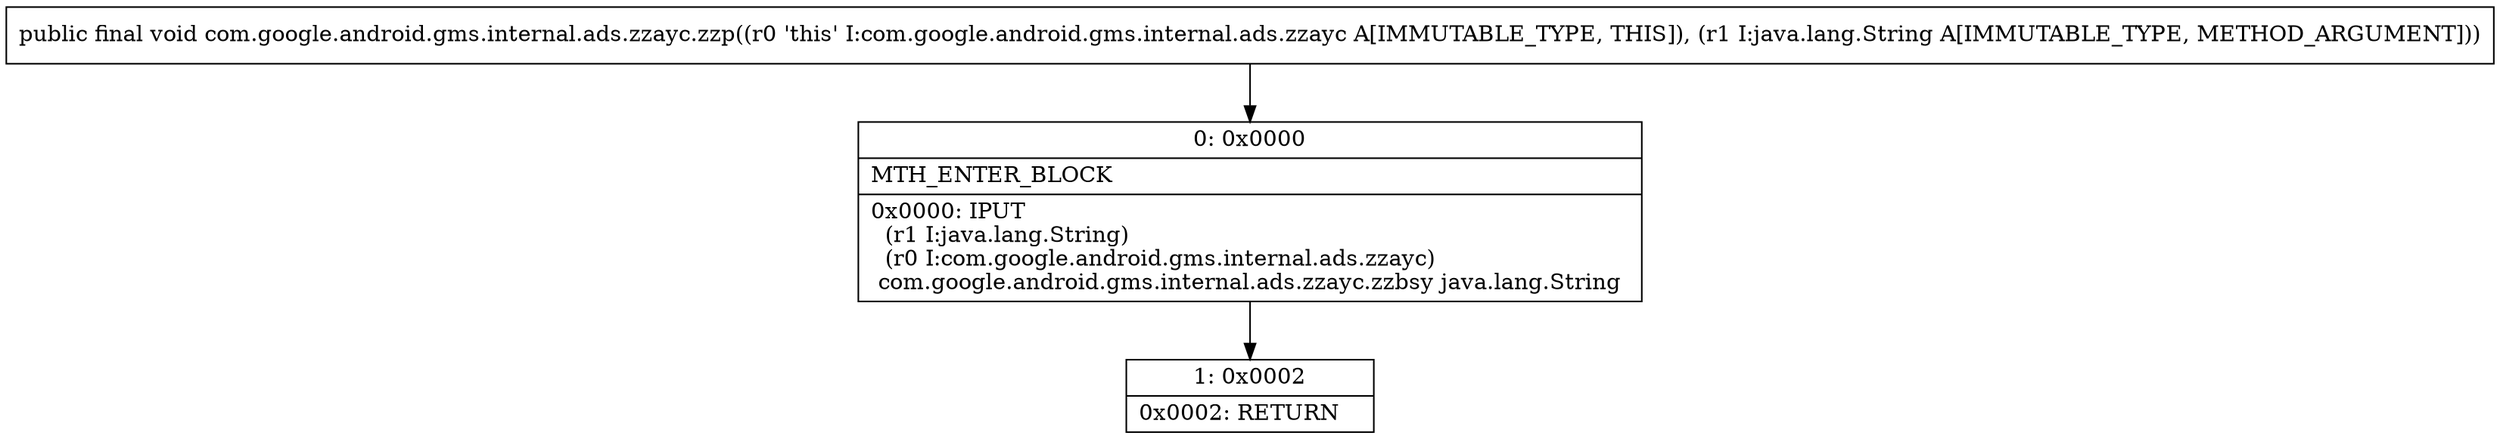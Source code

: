 digraph "CFG forcom.google.android.gms.internal.ads.zzayc.zzp(Ljava\/lang\/String;)V" {
Node_0 [shape=record,label="{0\:\ 0x0000|MTH_ENTER_BLOCK\l|0x0000: IPUT  \l  (r1 I:java.lang.String)\l  (r0 I:com.google.android.gms.internal.ads.zzayc)\l com.google.android.gms.internal.ads.zzayc.zzbsy java.lang.String \l}"];
Node_1 [shape=record,label="{1\:\ 0x0002|0x0002: RETURN   \l}"];
MethodNode[shape=record,label="{public final void com.google.android.gms.internal.ads.zzayc.zzp((r0 'this' I:com.google.android.gms.internal.ads.zzayc A[IMMUTABLE_TYPE, THIS]), (r1 I:java.lang.String A[IMMUTABLE_TYPE, METHOD_ARGUMENT])) }"];
MethodNode -> Node_0;
Node_0 -> Node_1;
}

